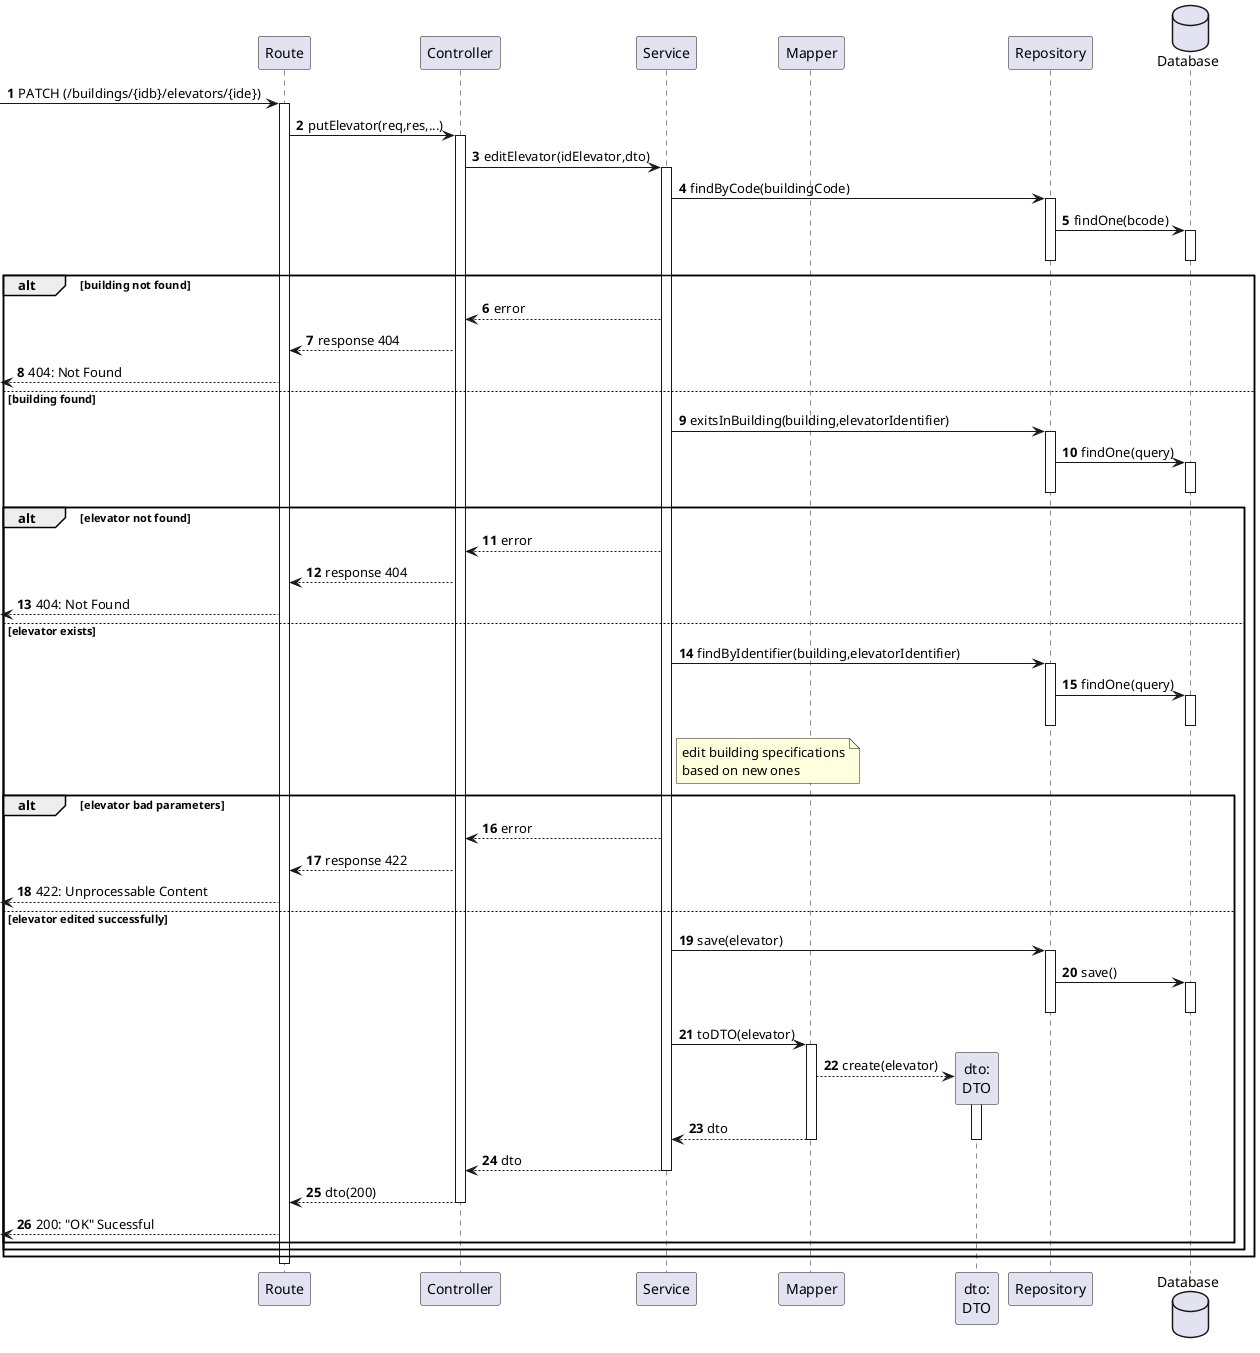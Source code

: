 @startuml
autonumber




participant "Route" as r
participant "Controller" as ctrl
participant "Service" as svc

participant "Mapper" as map
participant "dto:\nDTO" as dto
participant "Repository" as repo
database "Database" as db


[-> r: PATCH (/buildings/{idb}/elevators/{ide})
    activate r
            r -> ctrl : putElevator(req,res,...)
                activate ctrl
                    ctrl -> svc : editElevator(idElevator,dto)
                    activate svc
                        svc -> repo : findByCode(buildingCode)
                            activate repo
                                repo -> db : findOne(bcode)
                            activate db
                            deactivate db
                            deactivate repo

                        alt building not found
                            svc --> ctrl : error
                            ctrl --> r : response 404
                            [<-- r : 404: Not Found



                        else building found

                            svc -> repo : exitsInBuilding(building,elevatorIdentifier)
                                activate repo
                                    repo -> db : findOne(query)
                                    activate db
                                    deactivate db
                                deactivate repo

                            alt elevator not found
                                svc --> ctrl : error
                                ctrl --> r : response 404
                                [<-- r : 404: Not Found
                            else elevator exists

                                svc -> repo: findByIdentifier(building,elevatorIdentifier)
                                    activate repo
                                        repo -> db : findOne(query)
                                        activate db
                                        deactivate db
                                    deactivate repo

                                note right of svc
                                    edit building specifications
                                    based on new ones
                                end note


                            alt elevator bad parameters
                                svc --> ctrl : error
                                ctrl --> r : response 422
                                [<-- r : 422: Unprocessable Content
                            else elevator edited successfully
                               svc -> repo : save(elevator)
                               activate repo
                                    repo -> db: save()
                                    activate db
                                    deactivate db
                               deactivate repo




                            svc -> map : toDTO(elevator)
                            activate map
                                map --> dto **: create(elevator)
                                activate dto

                                map --> svc : dto
                                deactivate dto
                            deactivate map

                            svc --> ctrl : dto
                        deactivate svc

                        ctrl --> r : dto(200)
                    deactivate ctrl




            [<-- r: 200: "OK" Sucessful
                end
            end
         end
    deactivate r

@enduml
